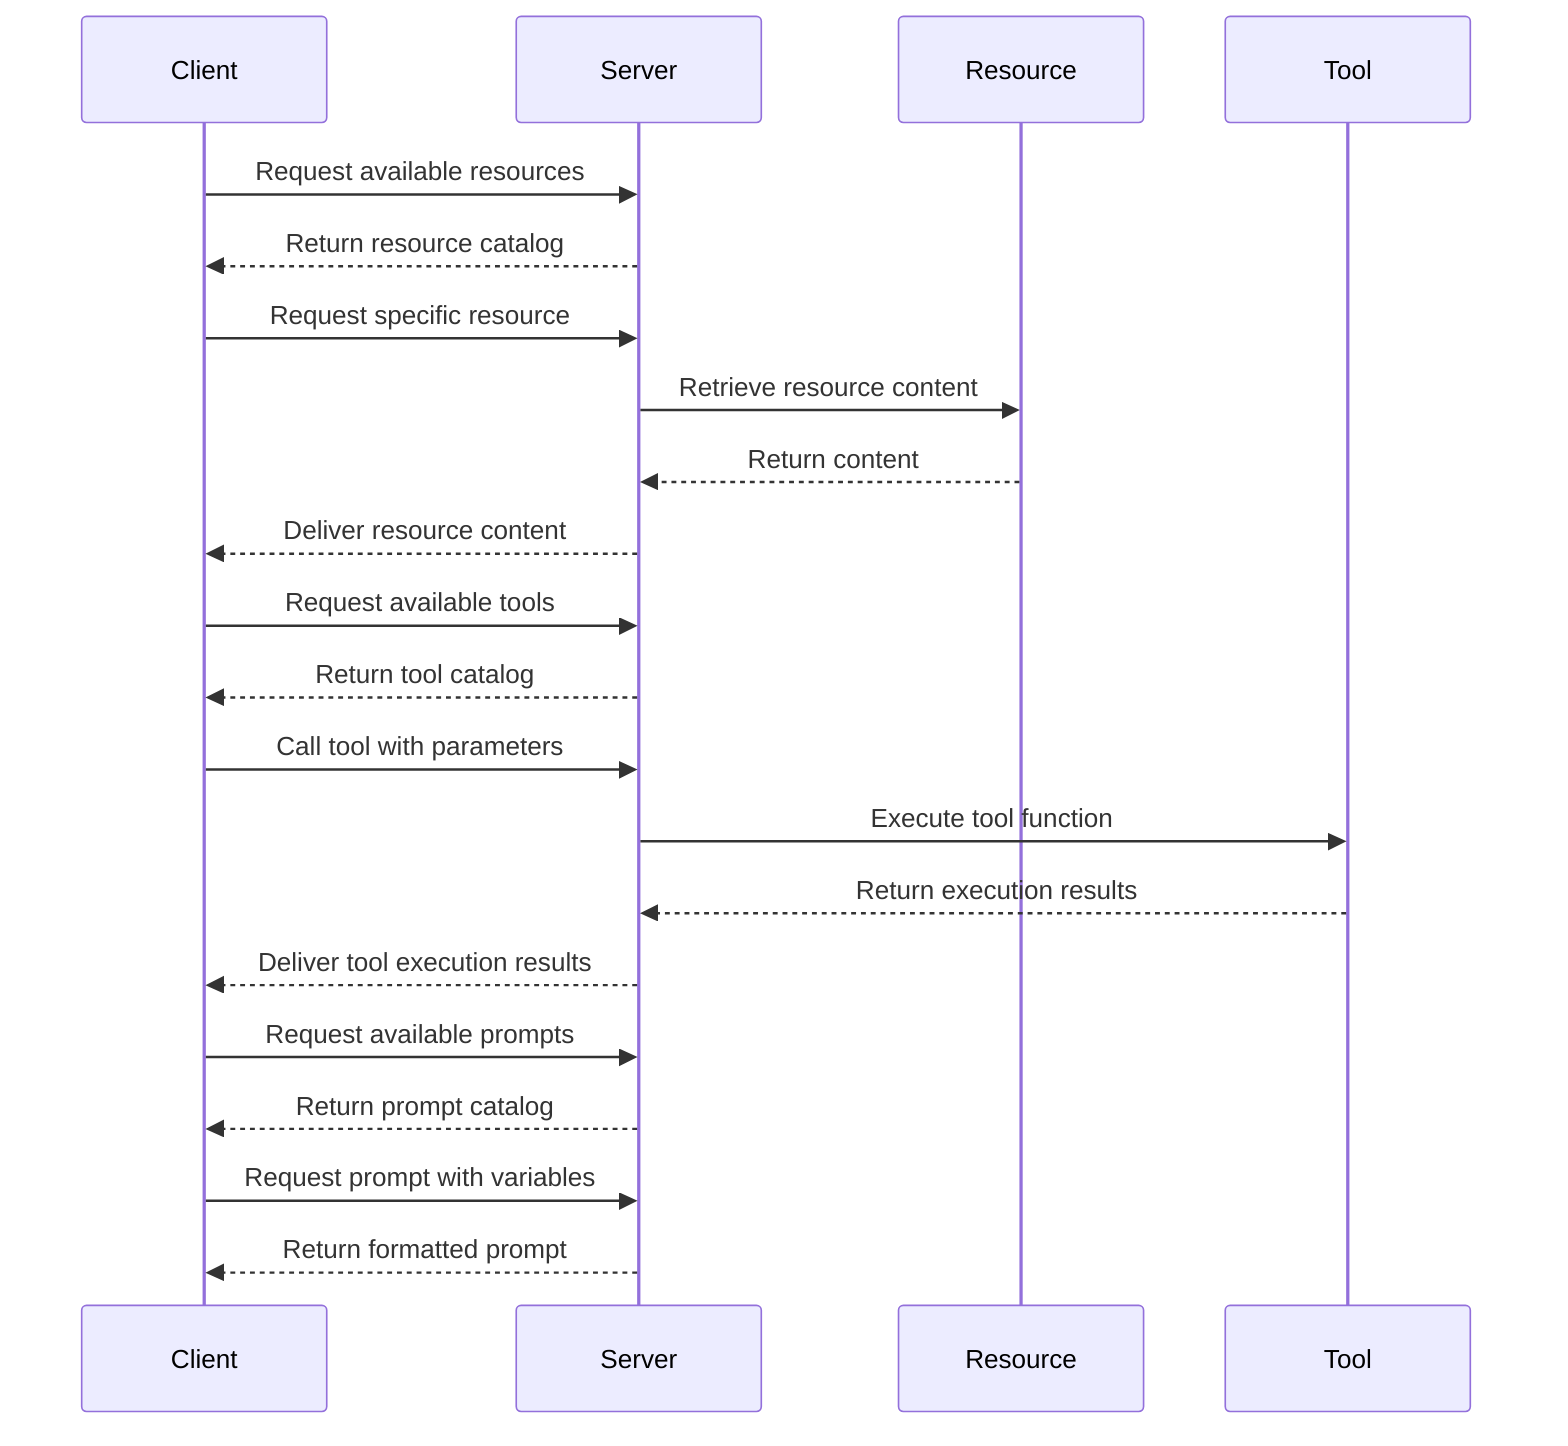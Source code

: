 sequenceDiagram
    participant Client
    participant Server
    participant Resource
    participant Tool

    Client->>Server: Request available resources
    Server-->>Client: Return resource catalog
    Client->>Server: Request specific resource
    Server->>Resource: Retrieve resource content
    Resource-->>Server: Return content
    Server-->>Client: Deliver resource content

    Client->>Server: Request available tools
    Server-->>Client: Return tool catalog
    Client->>Server: Call tool with parameters
    Server->>Tool: Execute tool function
    Tool-->>Server: Return execution results
    Server-->>Client: Deliver tool execution results

    Client->>Server: Request available prompts
    Server-->>Client: Return prompt catalog
    Client->>Server: Request prompt with variables
    Server-->>Client: Return formatted prompt